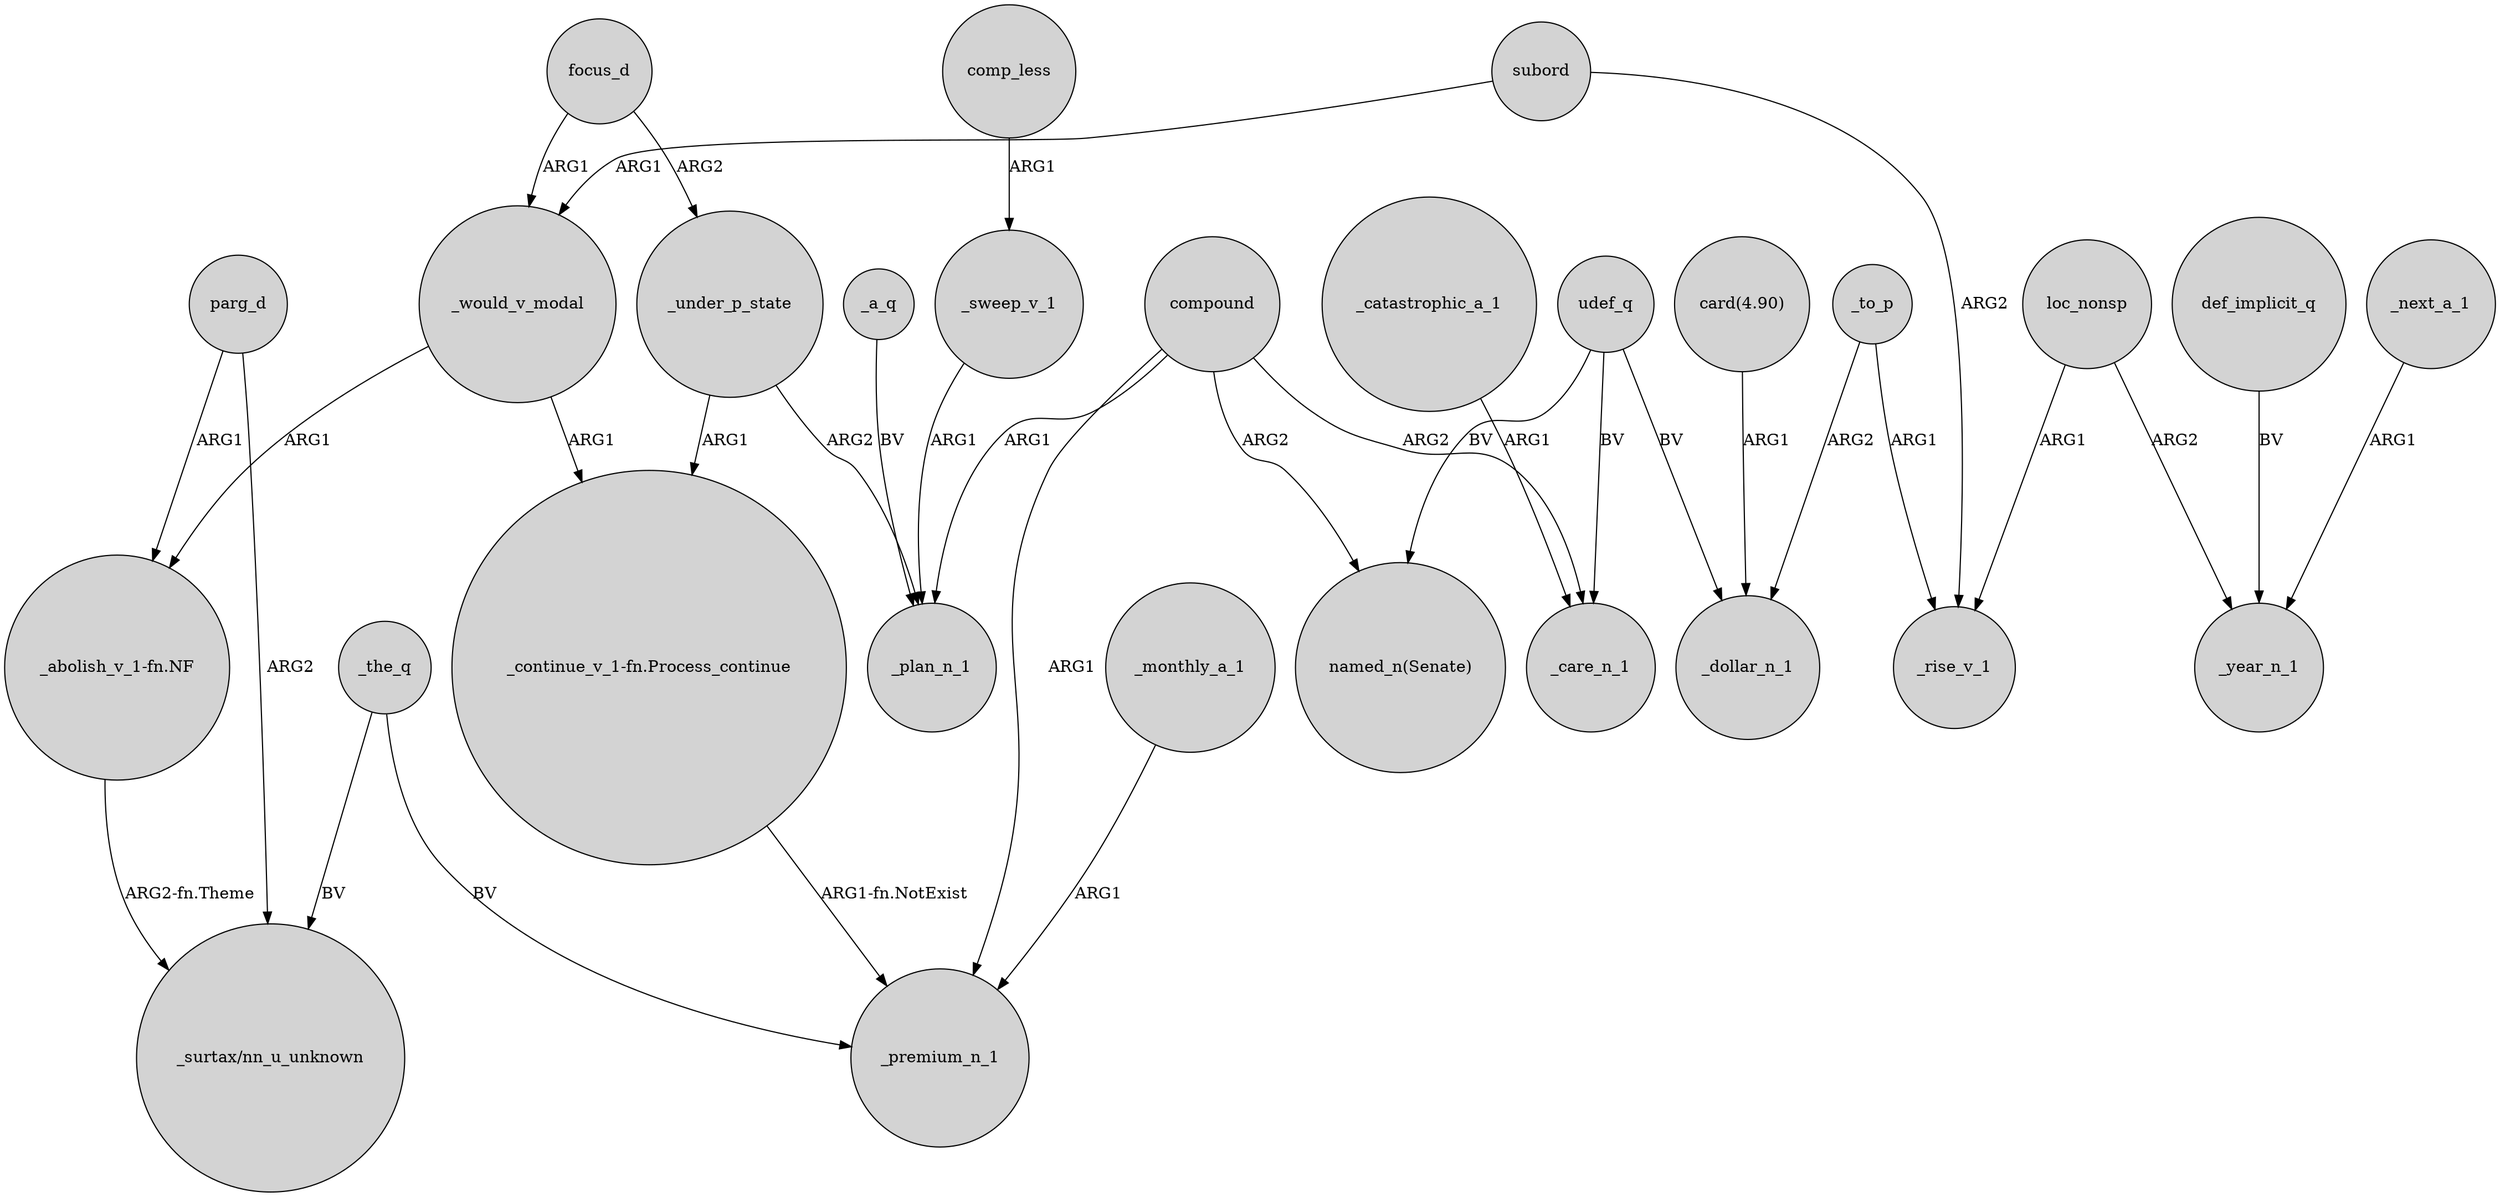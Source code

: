 digraph {
	node [shape=circle style=filled]
	parg_d -> "_abolish_v_1-fn.NF" [label=ARG1]
	_to_p -> _dollar_n_1 [label=ARG2]
	_under_p_state -> "_continue_v_1-fn.Process_continue" [label=ARG1]
	_under_p_state -> _plan_n_1 [label=ARG2]
	"_continue_v_1-fn.Process_continue" -> _premium_n_1 [label="ARG1-fn.NotExist"]
	def_implicit_q -> _year_n_1 [label=BV]
	subord -> _rise_v_1 [label=ARG2]
	udef_q -> _care_n_1 [label=BV]
	"_abolish_v_1-fn.NF" -> "_surtax/nn_u_unknown" [label="ARG2-fn.Theme"]
	_sweep_v_1 -> _plan_n_1 [label=ARG1]
	compound -> _plan_n_1 [label=ARG1]
	comp_less -> _sweep_v_1 [label=ARG1]
	_the_q -> "_surtax/nn_u_unknown" [label=BV]
	_would_v_modal -> "_continue_v_1-fn.Process_continue" [label=ARG1]
	_monthly_a_1 -> _premium_n_1 [label=ARG1]
	compound -> _care_n_1 [label=ARG2]
	loc_nonsp -> _rise_v_1 [label=ARG1]
	_next_a_1 -> _year_n_1 [label=ARG1]
	_to_p -> _rise_v_1 [label=ARG1]
	compound -> "named_n(Senate)" [label=ARG2]
	loc_nonsp -> _year_n_1 [label=ARG2]
	compound -> _premium_n_1 [label=ARG1]
	parg_d -> "_surtax/nn_u_unknown" [label=ARG2]
	udef_q -> "named_n(Senate)" [label=BV]
	"card(4.90)" -> _dollar_n_1 [label=ARG1]
	_would_v_modal -> "_abolish_v_1-fn.NF" [label=ARG1]
	_the_q -> _premium_n_1 [label=BV]
	udef_q -> _dollar_n_1 [label=BV]
	focus_d -> _under_p_state [label=ARG2]
	_a_q -> _plan_n_1 [label=BV]
	_catastrophic_a_1 -> _care_n_1 [label=ARG1]
	focus_d -> _would_v_modal [label=ARG1]
	subord -> _would_v_modal [label=ARG1]
}
